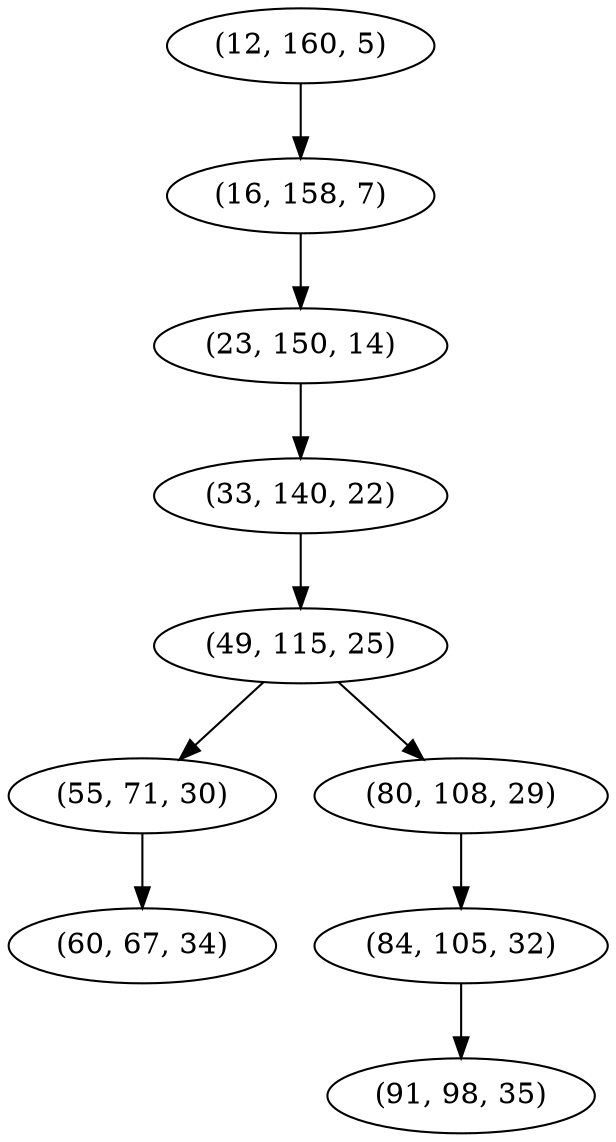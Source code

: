 digraph tree {
    "(12, 160, 5)";
    "(16, 158, 7)";
    "(23, 150, 14)";
    "(33, 140, 22)";
    "(49, 115, 25)";
    "(55, 71, 30)";
    "(60, 67, 34)";
    "(80, 108, 29)";
    "(84, 105, 32)";
    "(91, 98, 35)";
    "(12, 160, 5)" -> "(16, 158, 7)";
    "(16, 158, 7)" -> "(23, 150, 14)";
    "(23, 150, 14)" -> "(33, 140, 22)";
    "(33, 140, 22)" -> "(49, 115, 25)";
    "(49, 115, 25)" -> "(55, 71, 30)";
    "(49, 115, 25)" -> "(80, 108, 29)";
    "(55, 71, 30)" -> "(60, 67, 34)";
    "(80, 108, 29)" -> "(84, 105, 32)";
    "(84, 105, 32)" -> "(91, 98, 35)";
}
